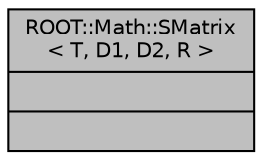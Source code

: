 digraph "ROOT::Math::SMatrix&lt; T, D1, D2, R &gt;"
{
 // INTERACTIVE_SVG=YES
  bgcolor="transparent";
  edge [fontname="Helvetica",fontsize="10",labelfontname="Helvetica",labelfontsize="10"];
  node [fontname="Helvetica",fontsize="10",shape=record];
  Node1 [label="{ROOT::Math::SMatrix\l\< T, D1, D2, R \>\n||}",height=0.2,width=0.4,color="black", fillcolor="grey75", style="filled", fontcolor="black"];
}
